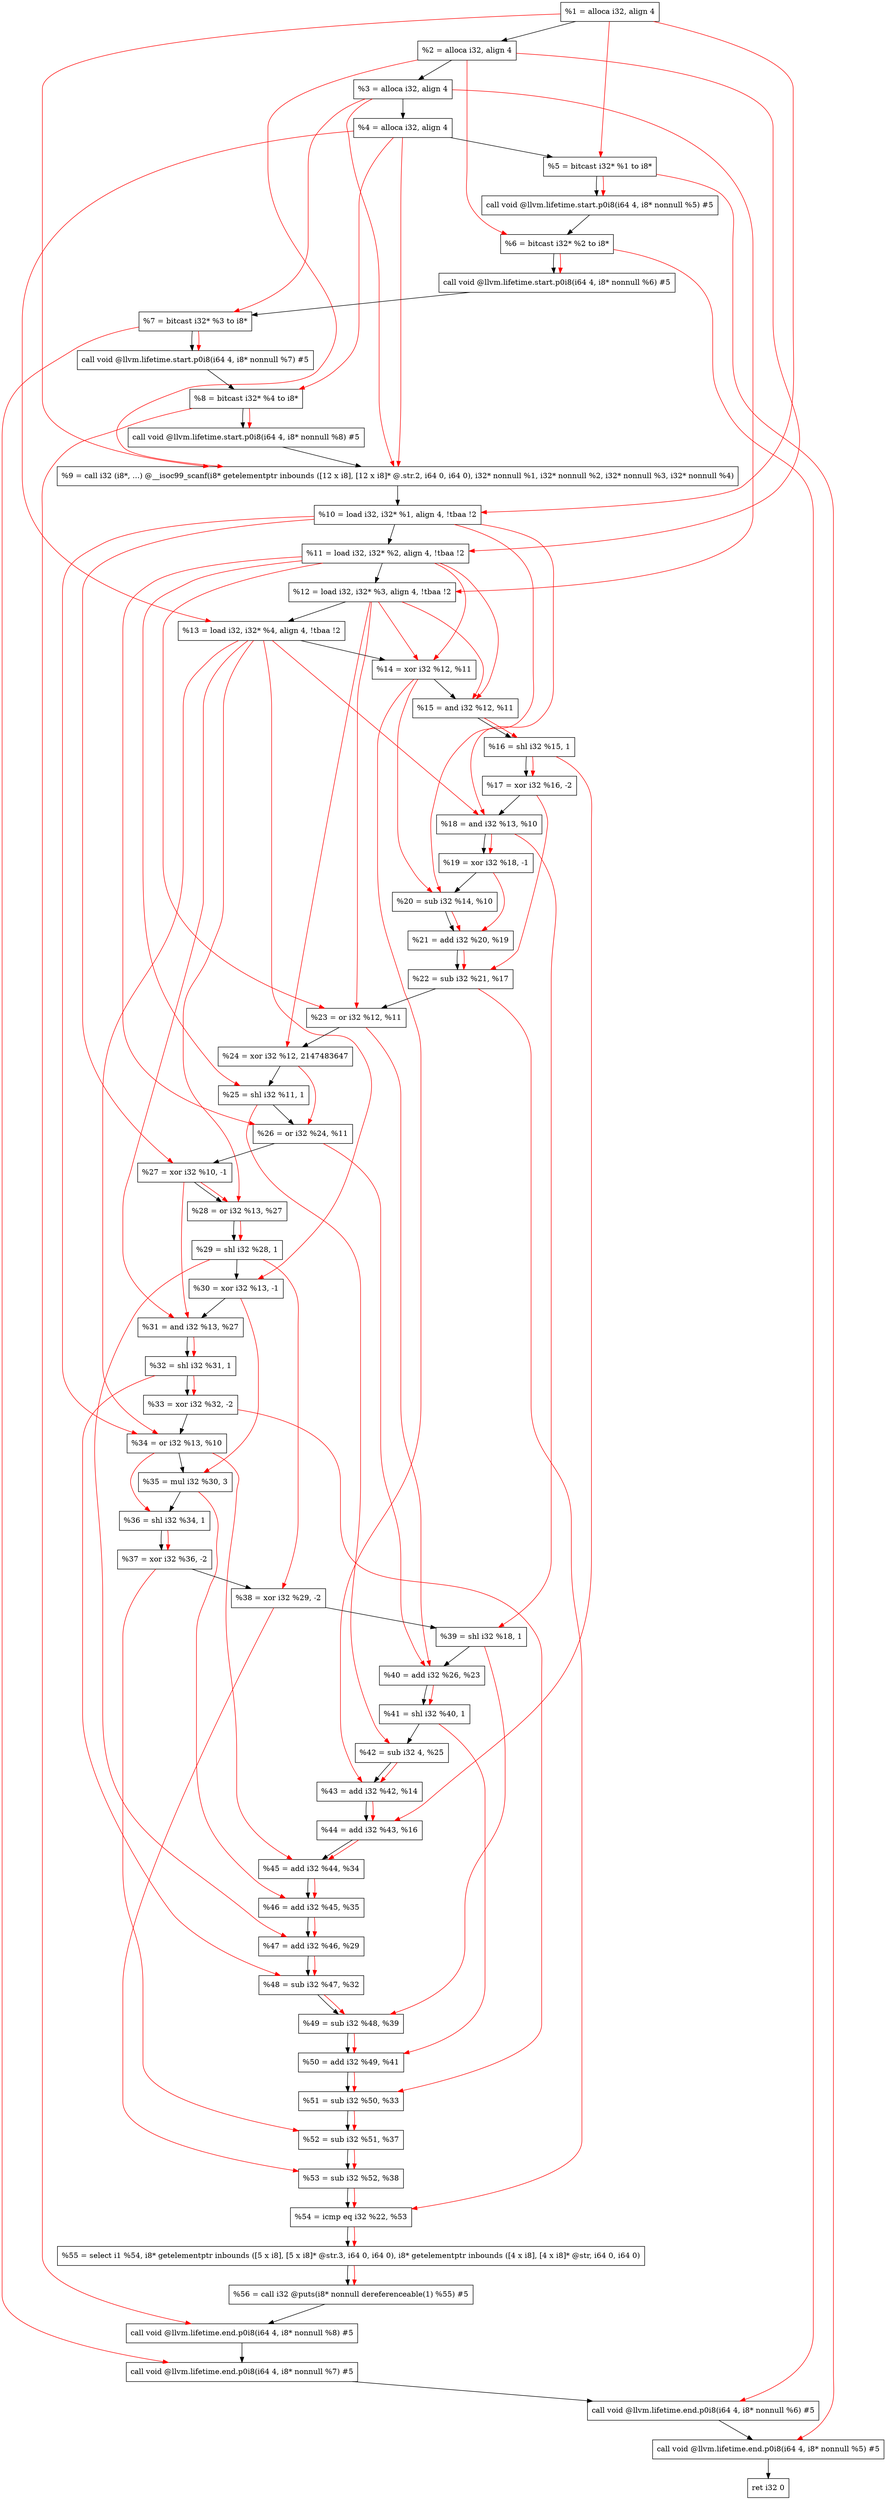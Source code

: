 digraph "DFG for'main' function" {
	Node0x1eb3c98[shape=record, label="  %1 = alloca i32, align 4"];
	Node0x1eb3d18[shape=record, label="  %2 = alloca i32, align 4"];
	Node0x1eb3da8[shape=record, label="  %3 = alloca i32, align 4"];
	Node0x1eb3e08[shape=record, label="  %4 = alloca i32, align 4"];
	Node0x1eb3eb8[shape=record, label="  %5 = bitcast i32* %1 to i8*"];
	Node0x1eb42e8[shape=record, label="  call void @llvm.lifetime.start.p0i8(i64 4, i8* nonnull %5) #5"];
	Node0x1eb43c8[shape=record, label="  %6 = bitcast i32* %2 to i8*"];
	Node0x1eb44c8[shape=record, label="  call void @llvm.lifetime.start.p0i8(i64 4, i8* nonnull %6) #5"];
	Node0x1eb4588[shape=record, label="  %7 = bitcast i32* %3 to i8*"];
	Node0x1eb4638[shape=record, label="  call void @llvm.lifetime.start.p0i8(i64 4, i8* nonnull %7) #5"];
	Node0x1eb46f8[shape=record, label="  %8 = bitcast i32* %4 to i8*"];
	Node0x1eb47a8[shape=record, label="  call void @llvm.lifetime.start.p0i8(i64 4, i8* nonnull %8) #5"];
	Node0x1eaeb80[shape=record, label="  %9 = call i32 (i8*, ...) @__isoc99_scanf(i8* getelementptr inbounds ([12 x i8], [12 x i8]* @.str.2, i64 0, i64 0), i32* nonnull %1, i32* nonnull %2, i32* nonnull %3, i32* nonnull %4)"];
	Node0x1eb49a8[shape=record, label="  %10 = load i32, i32* %1, align 4, !tbaa !2"];
	Node0x1eb5918[shape=record, label="  %11 = load i32, i32* %2, align 4, !tbaa !2"];
	Node0x1eb5f88[shape=record, label="  %12 = load i32, i32* %3, align 4, !tbaa !2"];
	Node0x1eb5fe8[shape=record, label="  %13 = load i32, i32* %4, align 4, !tbaa !2"];
	Node0x1eb6060[shape=record, label="  %14 = xor i32 %12, %11"];
	Node0x1eb60d0[shape=record, label="  %15 = and i32 %12, %11"];
	Node0x1eb6140[shape=record, label="  %16 = shl i32 %15, 1"];
	Node0x1eb61b0[shape=record, label="  %17 = xor i32 %16, -2"];
	Node0x1eb6220[shape=record, label="  %18 = and i32 %13, %10"];
	Node0x1eb6290[shape=record, label="  %19 = xor i32 %18, -1"];
	Node0x1eb6300[shape=record, label="  %20 = sub i32 %14, %10"];
	Node0x1eb6370[shape=record, label="  %21 = add i32 %20, %19"];
	Node0x1eb63e0[shape=record, label="  %22 = sub i32 %21, %17"];
	Node0x1eb6450[shape=record, label="  %23 = or i32 %12, %11"];
	Node0x1eb64c0[shape=record, label="  %24 = xor i32 %12, 2147483647"];
	Node0x1eb6530[shape=record, label="  %25 = shl i32 %11, 1"];
	Node0x1eb65a0[shape=record, label="  %26 = or i32 %24, %11"];
	Node0x1eb6610[shape=record, label="  %27 = xor i32 %10, -1"];
	Node0x1eb6680[shape=record, label="  %28 = or i32 %13, %27"];
	Node0x1eb66f0[shape=record, label="  %29 = shl i32 %28, 1"];
	Node0x1eb6760[shape=record, label="  %30 = xor i32 %13, -1"];
	Node0x1eb67d0[shape=record, label="  %31 = and i32 %13, %27"];
	Node0x1eb6840[shape=record, label="  %32 = shl i32 %31, 1"];
	Node0x1eb68b0[shape=record, label="  %33 = xor i32 %32, -2"];
	Node0x1eb6920[shape=record, label="  %34 = or i32 %13, %10"];
	Node0x1eb6990[shape=record, label="  %35 = mul i32 %30, 3"];
	Node0x1eb6a00[shape=record, label="  %36 = shl i32 %34, 1"];
	Node0x1eb6a70[shape=record, label="  %37 = xor i32 %36, -2"];
	Node0x1eb6ae0[shape=record, label="  %38 = xor i32 %29, -2"];
	Node0x1eb6b50[shape=record, label="  %39 = shl i32 %18, 1"];
	Node0x1eb6bc0[shape=record, label="  %40 = add i32 %26, %23"];
	Node0x1eb6c30[shape=record, label="  %41 = shl i32 %40, 1"];
	Node0x1eb6ca0[shape=record, label="  %42 = sub i32 4, %25"];
	Node0x1eb6d10[shape=record, label="  %43 = add i32 %42, %14"];
	Node0x1eb6d80[shape=record, label="  %44 = add i32 %43, %16"];
	Node0x1eb6df0[shape=record, label="  %45 = add i32 %44, %34"];
	Node0x1eb6e60[shape=record, label="  %46 = add i32 %45, %35"];
	Node0x1eb6ed0[shape=record, label="  %47 = add i32 %46, %29"];
	Node0x1eb6f40[shape=record, label="  %48 = sub i32 %47, %32"];
	Node0x1eb6fb0[shape=record, label="  %49 = sub i32 %48, %39"];
	Node0x1eb7020[shape=record, label="  %50 = add i32 %49, %41"];
	Node0x1eb7090[shape=record, label="  %51 = sub i32 %50, %33"];
	Node0x1eb7100[shape=record, label="  %52 = sub i32 %51, %37"];
	Node0x1eb7170[shape=record, label="  %53 = sub i32 %52, %38"];
	Node0x1eb71e0[shape=record, label="  %54 = icmp eq i32 %22, %53"];
	Node0x1e538b8[shape=record, label="  %55 = select i1 %54, i8* getelementptr inbounds ([5 x i8], [5 x i8]* @str.3, i64 0, i64 0), i8* getelementptr inbounds ([4 x i8], [4 x i8]* @str, i64 0, i64 0)"];
	Node0x1eb7270[shape=record, label="  %56 = call i32 @puts(i8* nonnull dereferenceable(1) %55) #5"];
	Node0x1eb7518[shape=record, label="  call void @llvm.lifetime.end.p0i8(i64 4, i8* nonnull %8) #5"];
	Node0x1eb7678[shape=record, label="  call void @llvm.lifetime.end.p0i8(i64 4, i8* nonnull %7) #5"];
	Node0x1eb7788[shape=record, label="  call void @llvm.lifetime.end.p0i8(i64 4, i8* nonnull %6) #5"];
	Node0x1eb7898[shape=record, label="  call void @llvm.lifetime.end.p0i8(i64 4, i8* nonnull %5) #5"];
	Node0x1eb7958[shape=record, label="  ret i32 0"];
	Node0x1eb3c98 -> Node0x1eb3d18;
	Node0x1eb3d18 -> Node0x1eb3da8;
	Node0x1eb3da8 -> Node0x1eb3e08;
	Node0x1eb3e08 -> Node0x1eb3eb8;
	Node0x1eb3eb8 -> Node0x1eb42e8;
	Node0x1eb42e8 -> Node0x1eb43c8;
	Node0x1eb43c8 -> Node0x1eb44c8;
	Node0x1eb44c8 -> Node0x1eb4588;
	Node0x1eb4588 -> Node0x1eb4638;
	Node0x1eb4638 -> Node0x1eb46f8;
	Node0x1eb46f8 -> Node0x1eb47a8;
	Node0x1eb47a8 -> Node0x1eaeb80;
	Node0x1eaeb80 -> Node0x1eb49a8;
	Node0x1eb49a8 -> Node0x1eb5918;
	Node0x1eb5918 -> Node0x1eb5f88;
	Node0x1eb5f88 -> Node0x1eb5fe8;
	Node0x1eb5fe8 -> Node0x1eb6060;
	Node0x1eb6060 -> Node0x1eb60d0;
	Node0x1eb60d0 -> Node0x1eb6140;
	Node0x1eb6140 -> Node0x1eb61b0;
	Node0x1eb61b0 -> Node0x1eb6220;
	Node0x1eb6220 -> Node0x1eb6290;
	Node0x1eb6290 -> Node0x1eb6300;
	Node0x1eb6300 -> Node0x1eb6370;
	Node0x1eb6370 -> Node0x1eb63e0;
	Node0x1eb63e0 -> Node0x1eb6450;
	Node0x1eb6450 -> Node0x1eb64c0;
	Node0x1eb64c0 -> Node0x1eb6530;
	Node0x1eb6530 -> Node0x1eb65a0;
	Node0x1eb65a0 -> Node0x1eb6610;
	Node0x1eb6610 -> Node0x1eb6680;
	Node0x1eb6680 -> Node0x1eb66f0;
	Node0x1eb66f0 -> Node0x1eb6760;
	Node0x1eb6760 -> Node0x1eb67d0;
	Node0x1eb67d0 -> Node0x1eb6840;
	Node0x1eb6840 -> Node0x1eb68b0;
	Node0x1eb68b0 -> Node0x1eb6920;
	Node0x1eb6920 -> Node0x1eb6990;
	Node0x1eb6990 -> Node0x1eb6a00;
	Node0x1eb6a00 -> Node0x1eb6a70;
	Node0x1eb6a70 -> Node0x1eb6ae0;
	Node0x1eb6ae0 -> Node0x1eb6b50;
	Node0x1eb6b50 -> Node0x1eb6bc0;
	Node0x1eb6bc0 -> Node0x1eb6c30;
	Node0x1eb6c30 -> Node0x1eb6ca0;
	Node0x1eb6ca0 -> Node0x1eb6d10;
	Node0x1eb6d10 -> Node0x1eb6d80;
	Node0x1eb6d80 -> Node0x1eb6df0;
	Node0x1eb6df0 -> Node0x1eb6e60;
	Node0x1eb6e60 -> Node0x1eb6ed0;
	Node0x1eb6ed0 -> Node0x1eb6f40;
	Node0x1eb6f40 -> Node0x1eb6fb0;
	Node0x1eb6fb0 -> Node0x1eb7020;
	Node0x1eb7020 -> Node0x1eb7090;
	Node0x1eb7090 -> Node0x1eb7100;
	Node0x1eb7100 -> Node0x1eb7170;
	Node0x1eb7170 -> Node0x1eb71e0;
	Node0x1eb71e0 -> Node0x1e538b8;
	Node0x1e538b8 -> Node0x1eb7270;
	Node0x1eb7270 -> Node0x1eb7518;
	Node0x1eb7518 -> Node0x1eb7678;
	Node0x1eb7678 -> Node0x1eb7788;
	Node0x1eb7788 -> Node0x1eb7898;
	Node0x1eb7898 -> Node0x1eb7958;
edge [color=red]
	Node0x1eb3c98 -> Node0x1eb3eb8;
	Node0x1eb3eb8 -> Node0x1eb42e8;
	Node0x1eb3d18 -> Node0x1eb43c8;
	Node0x1eb43c8 -> Node0x1eb44c8;
	Node0x1eb3da8 -> Node0x1eb4588;
	Node0x1eb4588 -> Node0x1eb4638;
	Node0x1eb3e08 -> Node0x1eb46f8;
	Node0x1eb46f8 -> Node0x1eb47a8;
	Node0x1eb3c98 -> Node0x1eaeb80;
	Node0x1eb3d18 -> Node0x1eaeb80;
	Node0x1eb3da8 -> Node0x1eaeb80;
	Node0x1eb3e08 -> Node0x1eaeb80;
	Node0x1eb3c98 -> Node0x1eb49a8;
	Node0x1eb3d18 -> Node0x1eb5918;
	Node0x1eb3da8 -> Node0x1eb5f88;
	Node0x1eb3e08 -> Node0x1eb5fe8;
	Node0x1eb5f88 -> Node0x1eb6060;
	Node0x1eb5918 -> Node0x1eb6060;
	Node0x1eb5f88 -> Node0x1eb60d0;
	Node0x1eb5918 -> Node0x1eb60d0;
	Node0x1eb60d0 -> Node0x1eb6140;
	Node0x1eb6140 -> Node0x1eb61b0;
	Node0x1eb5fe8 -> Node0x1eb6220;
	Node0x1eb49a8 -> Node0x1eb6220;
	Node0x1eb6220 -> Node0x1eb6290;
	Node0x1eb6060 -> Node0x1eb6300;
	Node0x1eb49a8 -> Node0x1eb6300;
	Node0x1eb6300 -> Node0x1eb6370;
	Node0x1eb6290 -> Node0x1eb6370;
	Node0x1eb6370 -> Node0x1eb63e0;
	Node0x1eb61b0 -> Node0x1eb63e0;
	Node0x1eb5f88 -> Node0x1eb6450;
	Node0x1eb5918 -> Node0x1eb6450;
	Node0x1eb5f88 -> Node0x1eb64c0;
	Node0x1eb5918 -> Node0x1eb6530;
	Node0x1eb64c0 -> Node0x1eb65a0;
	Node0x1eb5918 -> Node0x1eb65a0;
	Node0x1eb49a8 -> Node0x1eb6610;
	Node0x1eb5fe8 -> Node0x1eb6680;
	Node0x1eb6610 -> Node0x1eb6680;
	Node0x1eb6680 -> Node0x1eb66f0;
	Node0x1eb5fe8 -> Node0x1eb6760;
	Node0x1eb5fe8 -> Node0x1eb67d0;
	Node0x1eb6610 -> Node0x1eb67d0;
	Node0x1eb67d0 -> Node0x1eb6840;
	Node0x1eb6840 -> Node0x1eb68b0;
	Node0x1eb5fe8 -> Node0x1eb6920;
	Node0x1eb49a8 -> Node0x1eb6920;
	Node0x1eb6760 -> Node0x1eb6990;
	Node0x1eb6920 -> Node0x1eb6a00;
	Node0x1eb6a00 -> Node0x1eb6a70;
	Node0x1eb66f0 -> Node0x1eb6ae0;
	Node0x1eb6220 -> Node0x1eb6b50;
	Node0x1eb65a0 -> Node0x1eb6bc0;
	Node0x1eb6450 -> Node0x1eb6bc0;
	Node0x1eb6bc0 -> Node0x1eb6c30;
	Node0x1eb6530 -> Node0x1eb6ca0;
	Node0x1eb6ca0 -> Node0x1eb6d10;
	Node0x1eb6060 -> Node0x1eb6d10;
	Node0x1eb6d10 -> Node0x1eb6d80;
	Node0x1eb6140 -> Node0x1eb6d80;
	Node0x1eb6d80 -> Node0x1eb6df0;
	Node0x1eb6920 -> Node0x1eb6df0;
	Node0x1eb6df0 -> Node0x1eb6e60;
	Node0x1eb6990 -> Node0x1eb6e60;
	Node0x1eb6e60 -> Node0x1eb6ed0;
	Node0x1eb66f0 -> Node0x1eb6ed0;
	Node0x1eb6ed0 -> Node0x1eb6f40;
	Node0x1eb6840 -> Node0x1eb6f40;
	Node0x1eb6f40 -> Node0x1eb6fb0;
	Node0x1eb6b50 -> Node0x1eb6fb0;
	Node0x1eb6fb0 -> Node0x1eb7020;
	Node0x1eb6c30 -> Node0x1eb7020;
	Node0x1eb7020 -> Node0x1eb7090;
	Node0x1eb68b0 -> Node0x1eb7090;
	Node0x1eb7090 -> Node0x1eb7100;
	Node0x1eb6a70 -> Node0x1eb7100;
	Node0x1eb7100 -> Node0x1eb7170;
	Node0x1eb6ae0 -> Node0x1eb7170;
	Node0x1eb63e0 -> Node0x1eb71e0;
	Node0x1eb7170 -> Node0x1eb71e0;
	Node0x1eb71e0 -> Node0x1e538b8;
	Node0x1e538b8 -> Node0x1eb7270;
	Node0x1eb46f8 -> Node0x1eb7518;
	Node0x1eb4588 -> Node0x1eb7678;
	Node0x1eb43c8 -> Node0x1eb7788;
	Node0x1eb3eb8 -> Node0x1eb7898;
}
